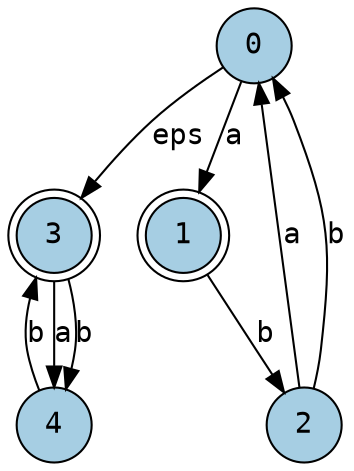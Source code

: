 digraph guide
{
  	node [colorscheme=paired6,
		fillcolor=1,
		fontname=courier,
		label="\N",
		shape=circle,
		style=filled
	];
  edge [fontname = courier];
  
  0 [label=0]
  0 -> 1 [label="a"]
  0 -> 3 [label="eps"]  

  1 [label=1, shape=doublecircle]
  1 -> 2 [label="b"]  

  2 [label=2]
  2 -> 0 [label="a"]
  2 -> 0 [label="b"]

  3 [label=3, shape=doublecircle]
  3 -> 4 [label="a"]
  3 -> 4 [label="b"]

  4 [label=4]
  4 -> 3 [label="b"]
}

